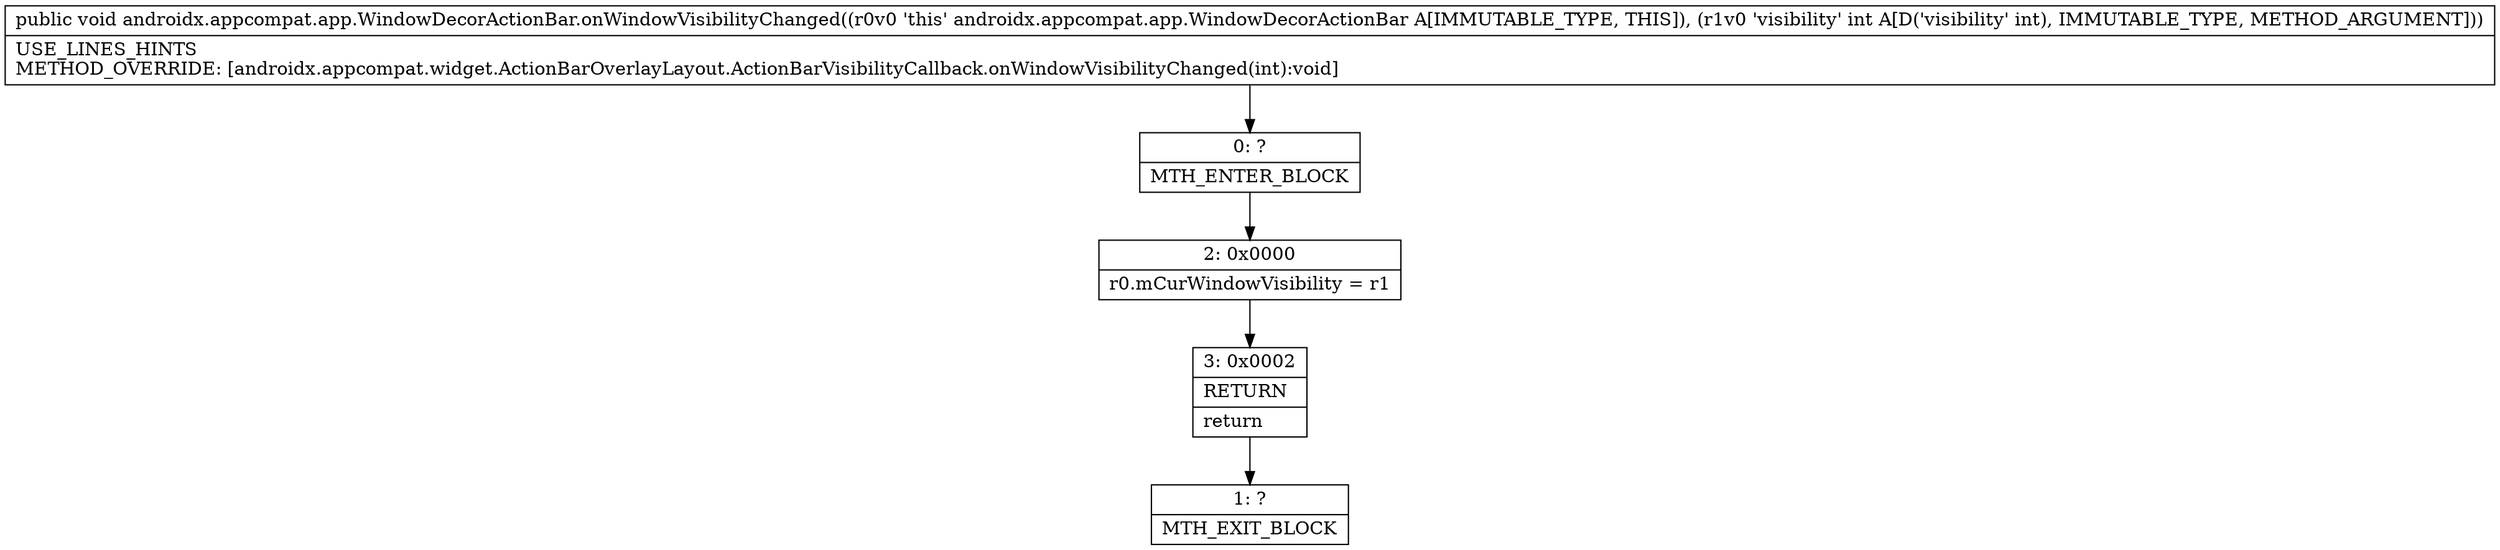 digraph "CFG forandroidx.appcompat.app.WindowDecorActionBar.onWindowVisibilityChanged(I)V" {
Node_0 [shape=record,label="{0\:\ ?|MTH_ENTER_BLOCK\l}"];
Node_2 [shape=record,label="{2\:\ 0x0000|r0.mCurWindowVisibility = r1\l}"];
Node_3 [shape=record,label="{3\:\ 0x0002|RETURN\l|return\l}"];
Node_1 [shape=record,label="{1\:\ ?|MTH_EXIT_BLOCK\l}"];
MethodNode[shape=record,label="{public void androidx.appcompat.app.WindowDecorActionBar.onWindowVisibilityChanged((r0v0 'this' androidx.appcompat.app.WindowDecorActionBar A[IMMUTABLE_TYPE, THIS]), (r1v0 'visibility' int A[D('visibility' int), IMMUTABLE_TYPE, METHOD_ARGUMENT]))  | USE_LINES_HINTS\lMETHOD_OVERRIDE: [androidx.appcompat.widget.ActionBarOverlayLayout.ActionBarVisibilityCallback.onWindowVisibilityChanged(int):void]\l}"];
MethodNode -> Node_0;Node_0 -> Node_2;
Node_2 -> Node_3;
Node_3 -> Node_1;
}

